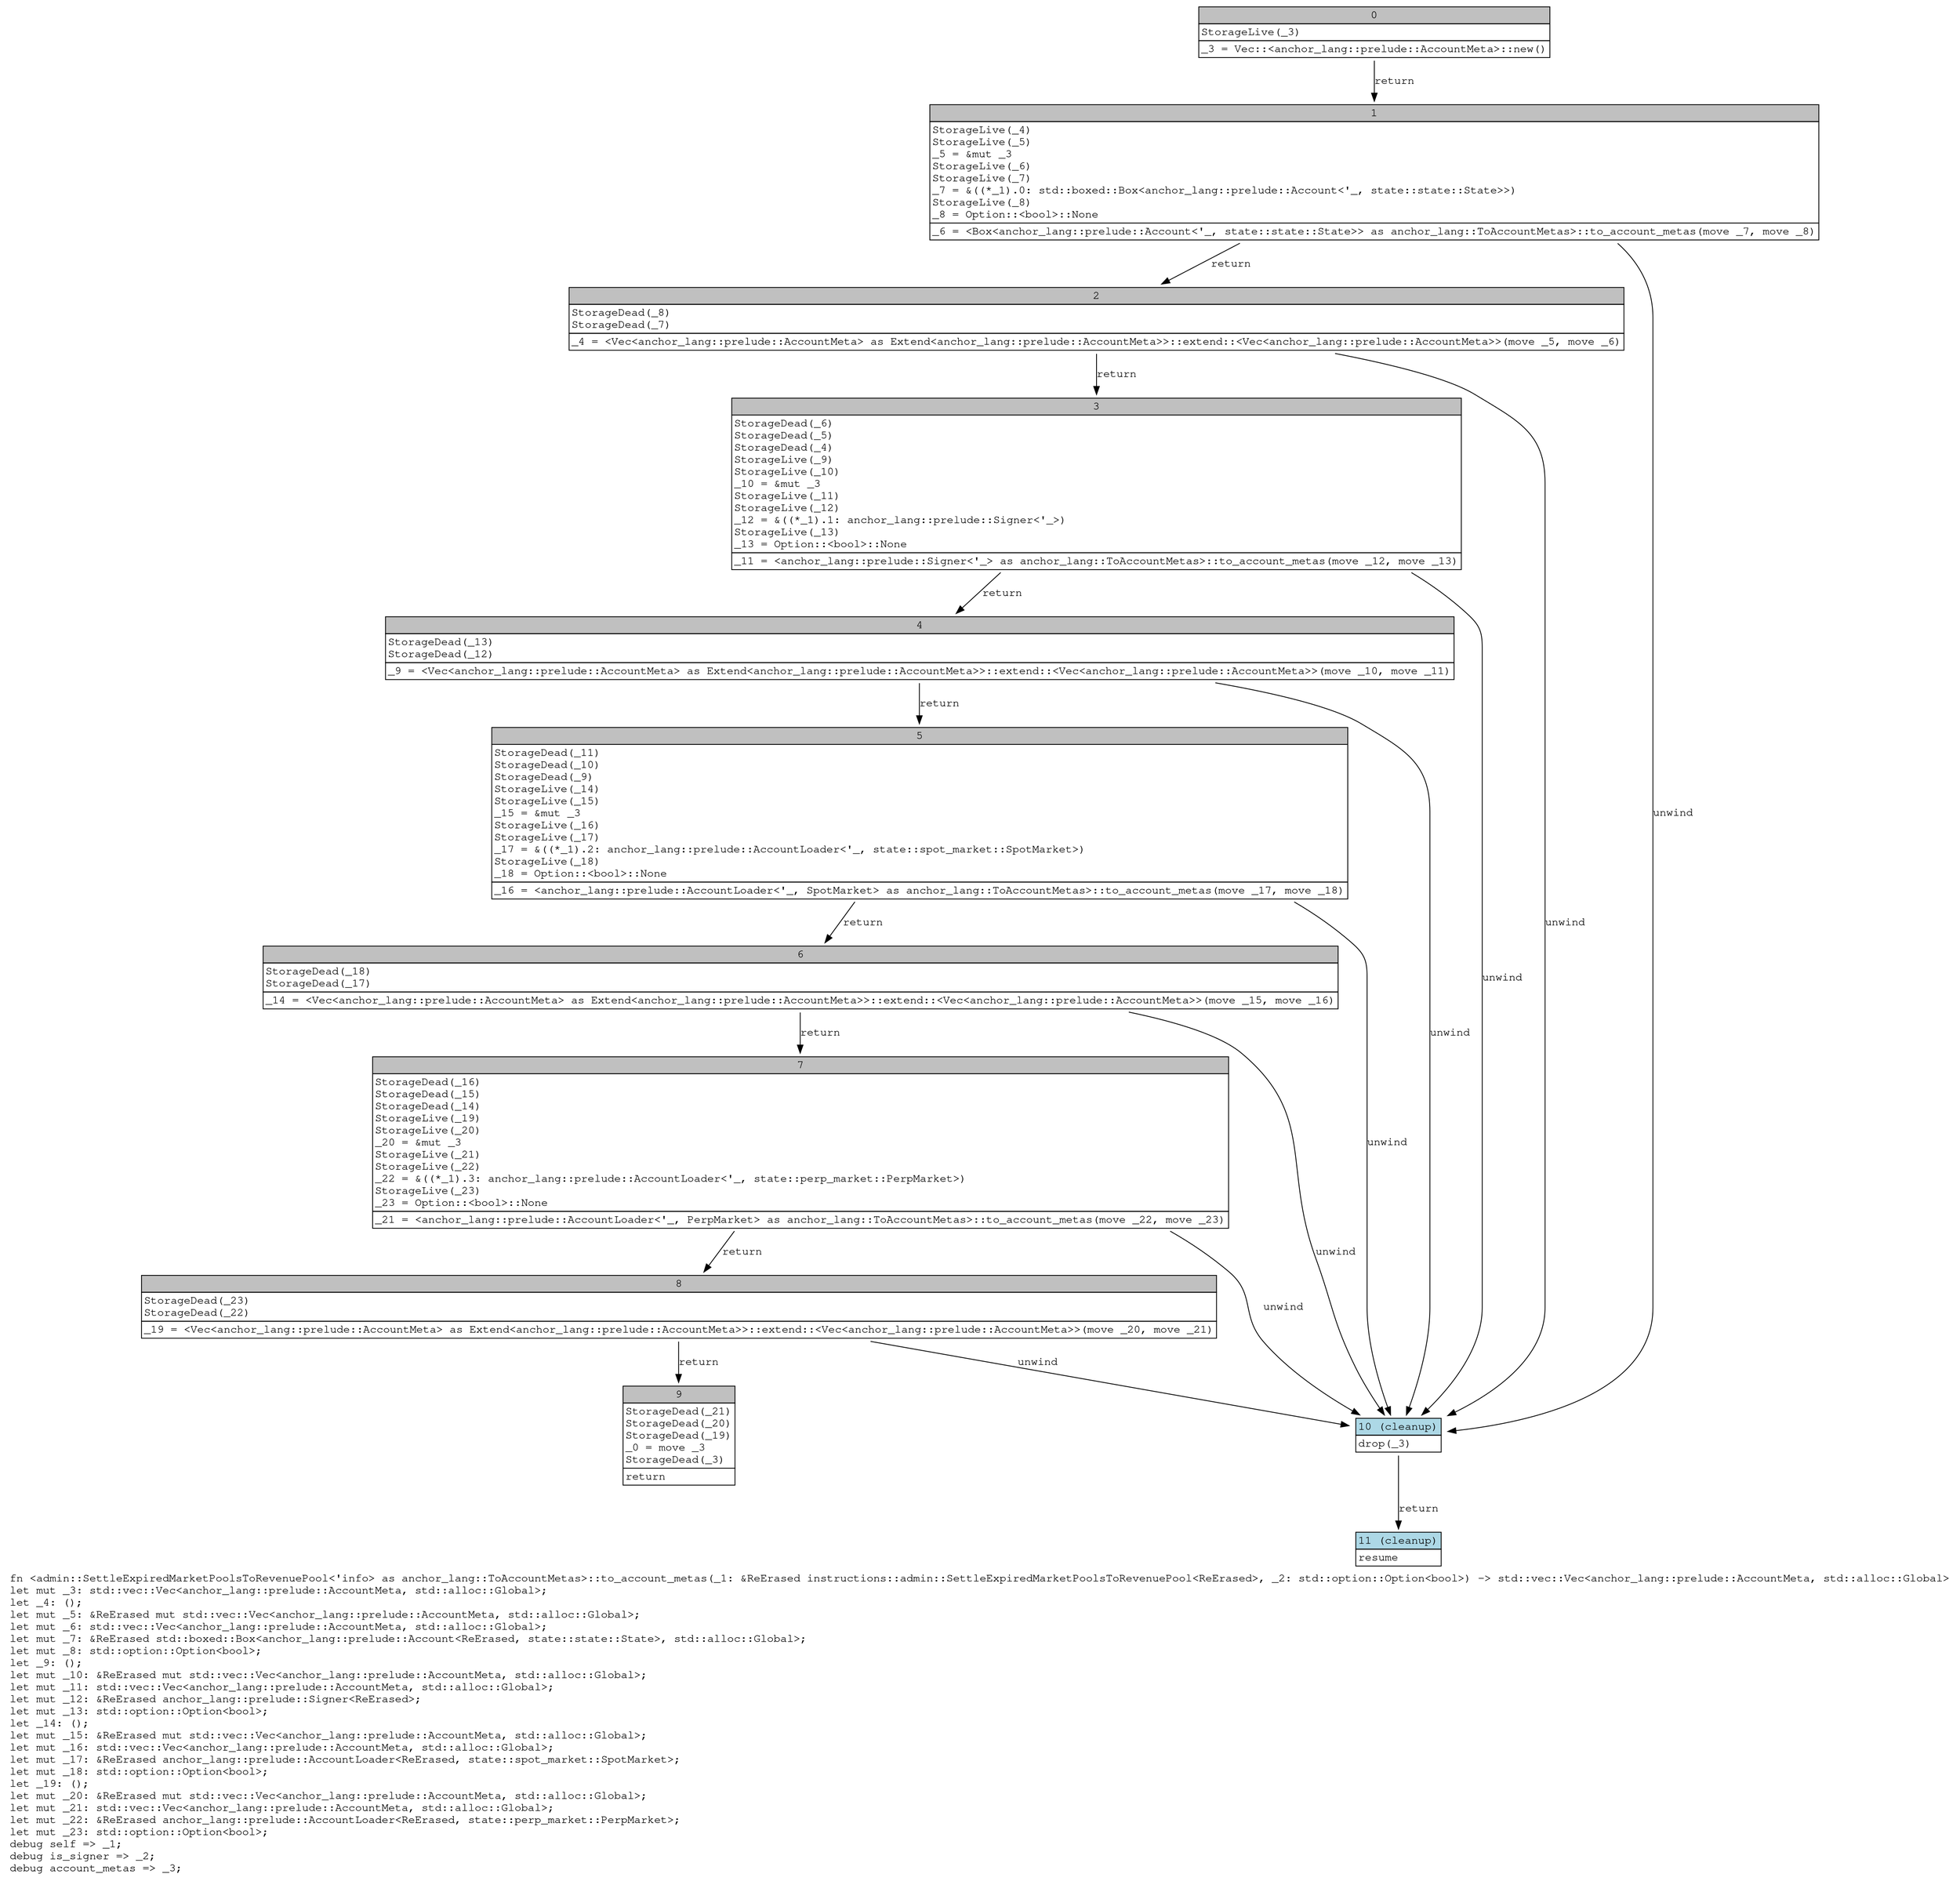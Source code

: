 digraph Mir_0_6621 {
    graph [fontname="Courier, monospace"];
    node [fontname="Courier, monospace"];
    edge [fontname="Courier, monospace"];
    label=<fn &lt;admin::SettleExpiredMarketPoolsToRevenuePool&lt;'info&gt; as anchor_lang::ToAccountMetas&gt;::to_account_metas(_1: &amp;ReErased instructions::admin::SettleExpiredMarketPoolsToRevenuePool&lt;ReErased&gt;, _2: std::option::Option&lt;bool&gt;) -&gt; std::vec::Vec&lt;anchor_lang::prelude::AccountMeta, std::alloc::Global&gt;<br align="left"/>let mut _3: std::vec::Vec&lt;anchor_lang::prelude::AccountMeta, std::alloc::Global&gt;;<br align="left"/>let _4: ();<br align="left"/>let mut _5: &amp;ReErased mut std::vec::Vec&lt;anchor_lang::prelude::AccountMeta, std::alloc::Global&gt;;<br align="left"/>let mut _6: std::vec::Vec&lt;anchor_lang::prelude::AccountMeta, std::alloc::Global&gt;;<br align="left"/>let mut _7: &amp;ReErased std::boxed::Box&lt;anchor_lang::prelude::Account&lt;ReErased, state::state::State&gt;, std::alloc::Global&gt;;<br align="left"/>let mut _8: std::option::Option&lt;bool&gt;;<br align="left"/>let _9: ();<br align="left"/>let mut _10: &amp;ReErased mut std::vec::Vec&lt;anchor_lang::prelude::AccountMeta, std::alloc::Global&gt;;<br align="left"/>let mut _11: std::vec::Vec&lt;anchor_lang::prelude::AccountMeta, std::alloc::Global&gt;;<br align="left"/>let mut _12: &amp;ReErased anchor_lang::prelude::Signer&lt;ReErased&gt;;<br align="left"/>let mut _13: std::option::Option&lt;bool&gt;;<br align="left"/>let _14: ();<br align="left"/>let mut _15: &amp;ReErased mut std::vec::Vec&lt;anchor_lang::prelude::AccountMeta, std::alloc::Global&gt;;<br align="left"/>let mut _16: std::vec::Vec&lt;anchor_lang::prelude::AccountMeta, std::alloc::Global&gt;;<br align="left"/>let mut _17: &amp;ReErased anchor_lang::prelude::AccountLoader&lt;ReErased, state::spot_market::SpotMarket&gt;;<br align="left"/>let mut _18: std::option::Option&lt;bool&gt;;<br align="left"/>let _19: ();<br align="left"/>let mut _20: &amp;ReErased mut std::vec::Vec&lt;anchor_lang::prelude::AccountMeta, std::alloc::Global&gt;;<br align="left"/>let mut _21: std::vec::Vec&lt;anchor_lang::prelude::AccountMeta, std::alloc::Global&gt;;<br align="left"/>let mut _22: &amp;ReErased anchor_lang::prelude::AccountLoader&lt;ReErased, state::perp_market::PerpMarket&gt;;<br align="left"/>let mut _23: std::option::Option&lt;bool&gt;;<br align="left"/>debug self =&gt; _1;<br align="left"/>debug is_signer =&gt; _2;<br align="left"/>debug account_metas =&gt; _3;<br align="left"/>>;
    bb0__0_6621 [shape="none", label=<<table border="0" cellborder="1" cellspacing="0"><tr><td bgcolor="gray" align="center" colspan="1">0</td></tr><tr><td align="left" balign="left">StorageLive(_3)<br/></td></tr><tr><td align="left">_3 = Vec::&lt;anchor_lang::prelude::AccountMeta&gt;::new()</td></tr></table>>];
    bb1__0_6621 [shape="none", label=<<table border="0" cellborder="1" cellspacing="0"><tr><td bgcolor="gray" align="center" colspan="1">1</td></tr><tr><td align="left" balign="left">StorageLive(_4)<br/>StorageLive(_5)<br/>_5 = &amp;mut _3<br/>StorageLive(_6)<br/>StorageLive(_7)<br/>_7 = &amp;((*_1).0: std::boxed::Box&lt;anchor_lang::prelude::Account&lt;'_, state::state::State&gt;&gt;)<br/>StorageLive(_8)<br/>_8 = Option::&lt;bool&gt;::None<br/></td></tr><tr><td align="left">_6 = &lt;Box&lt;anchor_lang::prelude::Account&lt;'_, state::state::State&gt;&gt; as anchor_lang::ToAccountMetas&gt;::to_account_metas(move _7, move _8)</td></tr></table>>];
    bb2__0_6621 [shape="none", label=<<table border="0" cellborder="1" cellspacing="0"><tr><td bgcolor="gray" align="center" colspan="1">2</td></tr><tr><td align="left" balign="left">StorageDead(_8)<br/>StorageDead(_7)<br/></td></tr><tr><td align="left">_4 = &lt;Vec&lt;anchor_lang::prelude::AccountMeta&gt; as Extend&lt;anchor_lang::prelude::AccountMeta&gt;&gt;::extend::&lt;Vec&lt;anchor_lang::prelude::AccountMeta&gt;&gt;(move _5, move _6)</td></tr></table>>];
    bb3__0_6621 [shape="none", label=<<table border="0" cellborder="1" cellspacing="0"><tr><td bgcolor="gray" align="center" colspan="1">3</td></tr><tr><td align="left" balign="left">StorageDead(_6)<br/>StorageDead(_5)<br/>StorageDead(_4)<br/>StorageLive(_9)<br/>StorageLive(_10)<br/>_10 = &amp;mut _3<br/>StorageLive(_11)<br/>StorageLive(_12)<br/>_12 = &amp;((*_1).1: anchor_lang::prelude::Signer&lt;'_&gt;)<br/>StorageLive(_13)<br/>_13 = Option::&lt;bool&gt;::None<br/></td></tr><tr><td align="left">_11 = &lt;anchor_lang::prelude::Signer&lt;'_&gt; as anchor_lang::ToAccountMetas&gt;::to_account_metas(move _12, move _13)</td></tr></table>>];
    bb4__0_6621 [shape="none", label=<<table border="0" cellborder="1" cellspacing="0"><tr><td bgcolor="gray" align="center" colspan="1">4</td></tr><tr><td align="left" balign="left">StorageDead(_13)<br/>StorageDead(_12)<br/></td></tr><tr><td align="left">_9 = &lt;Vec&lt;anchor_lang::prelude::AccountMeta&gt; as Extend&lt;anchor_lang::prelude::AccountMeta&gt;&gt;::extend::&lt;Vec&lt;anchor_lang::prelude::AccountMeta&gt;&gt;(move _10, move _11)</td></tr></table>>];
    bb5__0_6621 [shape="none", label=<<table border="0" cellborder="1" cellspacing="0"><tr><td bgcolor="gray" align="center" colspan="1">5</td></tr><tr><td align="left" balign="left">StorageDead(_11)<br/>StorageDead(_10)<br/>StorageDead(_9)<br/>StorageLive(_14)<br/>StorageLive(_15)<br/>_15 = &amp;mut _3<br/>StorageLive(_16)<br/>StorageLive(_17)<br/>_17 = &amp;((*_1).2: anchor_lang::prelude::AccountLoader&lt;'_, state::spot_market::SpotMarket&gt;)<br/>StorageLive(_18)<br/>_18 = Option::&lt;bool&gt;::None<br/></td></tr><tr><td align="left">_16 = &lt;anchor_lang::prelude::AccountLoader&lt;'_, SpotMarket&gt; as anchor_lang::ToAccountMetas&gt;::to_account_metas(move _17, move _18)</td></tr></table>>];
    bb6__0_6621 [shape="none", label=<<table border="0" cellborder="1" cellspacing="0"><tr><td bgcolor="gray" align="center" colspan="1">6</td></tr><tr><td align="left" balign="left">StorageDead(_18)<br/>StorageDead(_17)<br/></td></tr><tr><td align="left">_14 = &lt;Vec&lt;anchor_lang::prelude::AccountMeta&gt; as Extend&lt;anchor_lang::prelude::AccountMeta&gt;&gt;::extend::&lt;Vec&lt;anchor_lang::prelude::AccountMeta&gt;&gt;(move _15, move _16)</td></tr></table>>];
    bb7__0_6621 [shape="none", label=<<table border="0" cellborder="1" cellspacing="0"><tr><td bgcolor="gray" align="center" colspan="1">7</td></tr><tr><td align="left" balign="left">StorageDead(_16)<br/>StorageDead(_15)<br/>StorageDead(_14)<br/>StorageLive(_19)<br/>StorageLive(_20)<br/>_20 = &amp;mut _3<br/>StorageLive(_21)<br/>StorageLive(_22)<br/>_22 = &amp;((*_1).3: anchor_lang::prelude::AccountLoader&lt;'_, state::perp_market::PerpMarket&gt;)<br/>StorageLive(_23)<br/>_23 = Option::&lt;bool&gt;::None<br/></td></tr><tr><td align="left">_21 = &lt;anchor_lang::prelude::AccountLoader&lt;'_, PerpMarket&gt; as anchor_lang::ToAccountMetas&gt;::to_account_metas(move _22, move _23)</td></tr></table>>];
    bb8__0_6621 [shape="none", label=<<table border="0" cellborder="1" cellspacing="0"><tr><td bgcolor="gray" align="center" colspan="1">8</td></tr><tr><td align="left" balign="left">StorageDead(_23)<br/>StorageDead(_22)<br/></td></tr><tr><td align="left">_19 = &lt;Vec&lt;anchor_lang::prelude::AccountMeta&gt; as Extend&lt;anchor_lang::prelude::AccountMeta&gt;&gt;::extend::&lt;Vec&lt;anchor_lang::prelude::AccountMeta&gt;&gt;(move _20, move _21)</td></tr></table>>];
    bb9__0_6621 [shape="none", label=<<table border="0" cellborder="1" cellspacing="0"><tr><td bgcolor="gray" align="center" colspan="1">9</td></tr><tr><td align="left" balign="left">StorageDead(_21)<br/>StorageDead(_20)<br/>StorageDead(_19)<br/>_0 = move _3<br/>StorageDead(_3)<br/></td></tr><tr><td align="left">return</td></tr></table>>];
    bb10__0_6621 [shape="none", label=<<table border="0" cellborder="1" cellspacing="0"><tr><td bgcolor="lightblue" align="center" colspan="1">10 (cleanup)</td></tr><tr><td align="left">drop(_3)</td></tr></table>>];
    bb11__0_6621 [shape="none", label=<<table border="0" cellborder="1" cellspacing="0"><tr><td bgcolor="lightblue" align="center" colspan="1">11 (cleanup)</td></tr><tr><td align="left">resume</td></tr></table>>];
    bb0__0_6621 -> bb1__0_6621 [label="return"];
    bb1__0_6621 -> bb2__0_6621 [label="return"];
    bb1__0_6621 -> bb10__0_6621 [label="unwind"];
    bb2__0_6621 -> bb3__0_6621 [label="return"];
    bb2__0_6621 -> bb10__0_6621 [label="unwind"];
    bb3__0_6621 -> bb4__0_6621 [label="return"];
    bb3__0_6621 -> bb10__0_6621 [label="unwind"];
    bb4__0_6621 -> bb5__0_6621 [label="return"];
    bb4__0_6621 -> bb10__0_6621 [label="unwind"];
    bb5__0_6621 -> bb6__0_6621 [label="return"];
    bb5__0_6621 -> bb10__0_6621 [label="unwind"];
    bb6__0_6621 -> bb7__0_6621 [label="return"];
    bb6__0_6621 -> bb10__0_6621 [label="unwind"];
    bb7__0_6621 -> bb8__0_6621 [label="return"];
    bb7__0_6621 -> bb10__0_6621 [label="unwind"];
    bb8__0_6621 -> bb9__0_6621 [label="return"];
    bb8__0_6621 -> bb10__0_6621 [label="unwind"];
    bb10__0_6621 -> bb11__0_6621 [label="return"];
}
